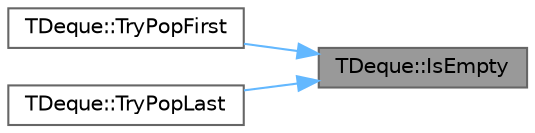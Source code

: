 digraph "TDeque::IsEmpty"
{
 // INTERACTIVE_SVG=YES
 // LATEX_PDF_SIZE
  bgcolor="transparent";
  edge [fontname=Helvetica,fontsize=10,labelfontname=Helvetica,labelfontsize=10];
  node [fontname=Helvetica,fontsize=10,shape=box,height=0.2,width=0.4];
  rankdir="RL";
  Node1 [id="Node000001",label="TDeque::IsEmpty",height=0.2,width=0.4,color="gray40", fillcolor="grey60", style="filled", fontcolor="black",tooltip=" "];
  Node1 -> Node2 [id="edge1_Node000001_Node000002",dir="back",color="steelblue1",style="solid",tooltip=" "];
  Node2 [id="Node000002",label="TDeque::TryPopFirst",height=0.2,width=0.4,color="grey40", fillcolor="white", style="filled",URL="$dd/df8/classTDeque.html#a5188b2772b95369ab2e891a613be902d",tooltip=" "];
  Node1 -> Node3 [id="edge2_Node000001_Node000003",dir="back",color="steelblue1",style="solid",tooltip=" "];
  Node3 [id="Node000003",label="TDeque::TryPopLast",height=0.2,width=0.4,color="grey40", fillcolor="white", style="filled",URL="$dd/df8/classTDeque.html#a736c51e0bc7c5542e55df2406c0c8633",tooltip=" "];
}
